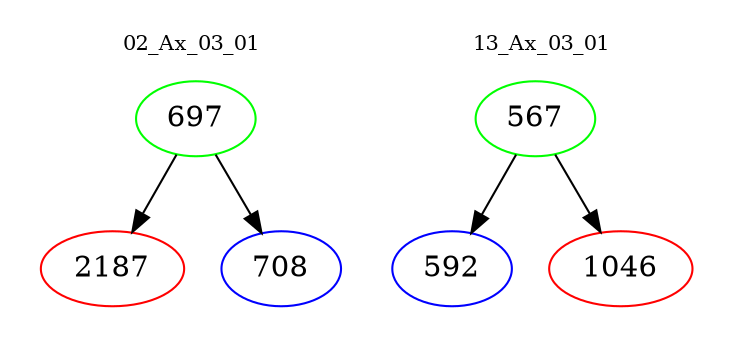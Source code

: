 digraph{
subgraph cluster_0 {
color = white
label = "02_Ax_03_01";
fontsize=10;
T0_697 [label="697", color="green"]
T0_697 -> T0_2187 [color="black"]
T0_2187 [label="2187", color="red"]
T0_697 -> T0_708 [color="black"]
T0_708 [label="708", color="blue"]
}
subgraph cluster_1 {
color = white
label = "13_Ax_03_01";
fontsize=10;
T1_567 [label="567", color="green"]
T1_567 -> T1_592 [color="black"]
T1_592 [label="592", color="blue"]
T1_567 -> T1_1046 [color="black"]
T1_1046 [label="1046", color="red"]
}
}
